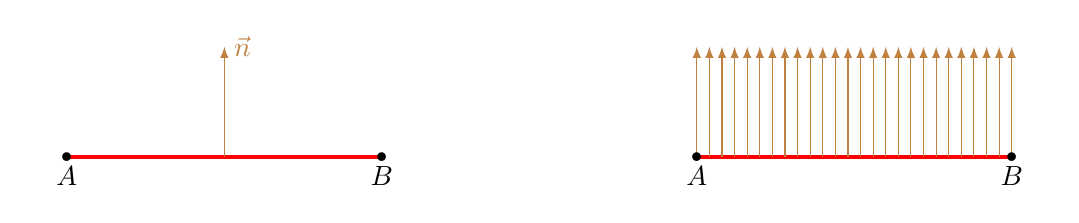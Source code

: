 ﻿\begin{tikzpicture}[scale=2]
\tikzset{
line/.style = {
 very thick
},
vector/.style = {
thick,-latex
},
dot/.style = {
insert path={
  node[scale=3]{.}
}
}
}

\begin{scope}
\path
  (0,0) coordinate (A)
  (2,0) coordinate (B)
;

\draw[red, line]  (A)  -- (B);

\foreach \t in {0.5}{
    \draw[vector,thin, brown] (2*\t,0) -- ++ (0,0.7) node[right]{$\vec n$};
}

\path
  (A) [dot] node[below]{$A$}
  (B) [dot] node[below]{$B$}
;
\end{scope}

\begin{scope}[xshift=4cm]
\path
  (0,0) coordinate (A)
  (2,0) coordinate (B)
;

\draw[red, line]  (A)  -- (B);

\foreach \t in {0,0.04,...,1.01}{
    \draw[vector,thin, brown] (2*\t,0) -- ++ (0,0.7);
}

\path
  (A) [dot] node[below]{$A$}
  (B) [dot] node[below]{$B$}
;
\end{scope}

\end{tikzpicture}